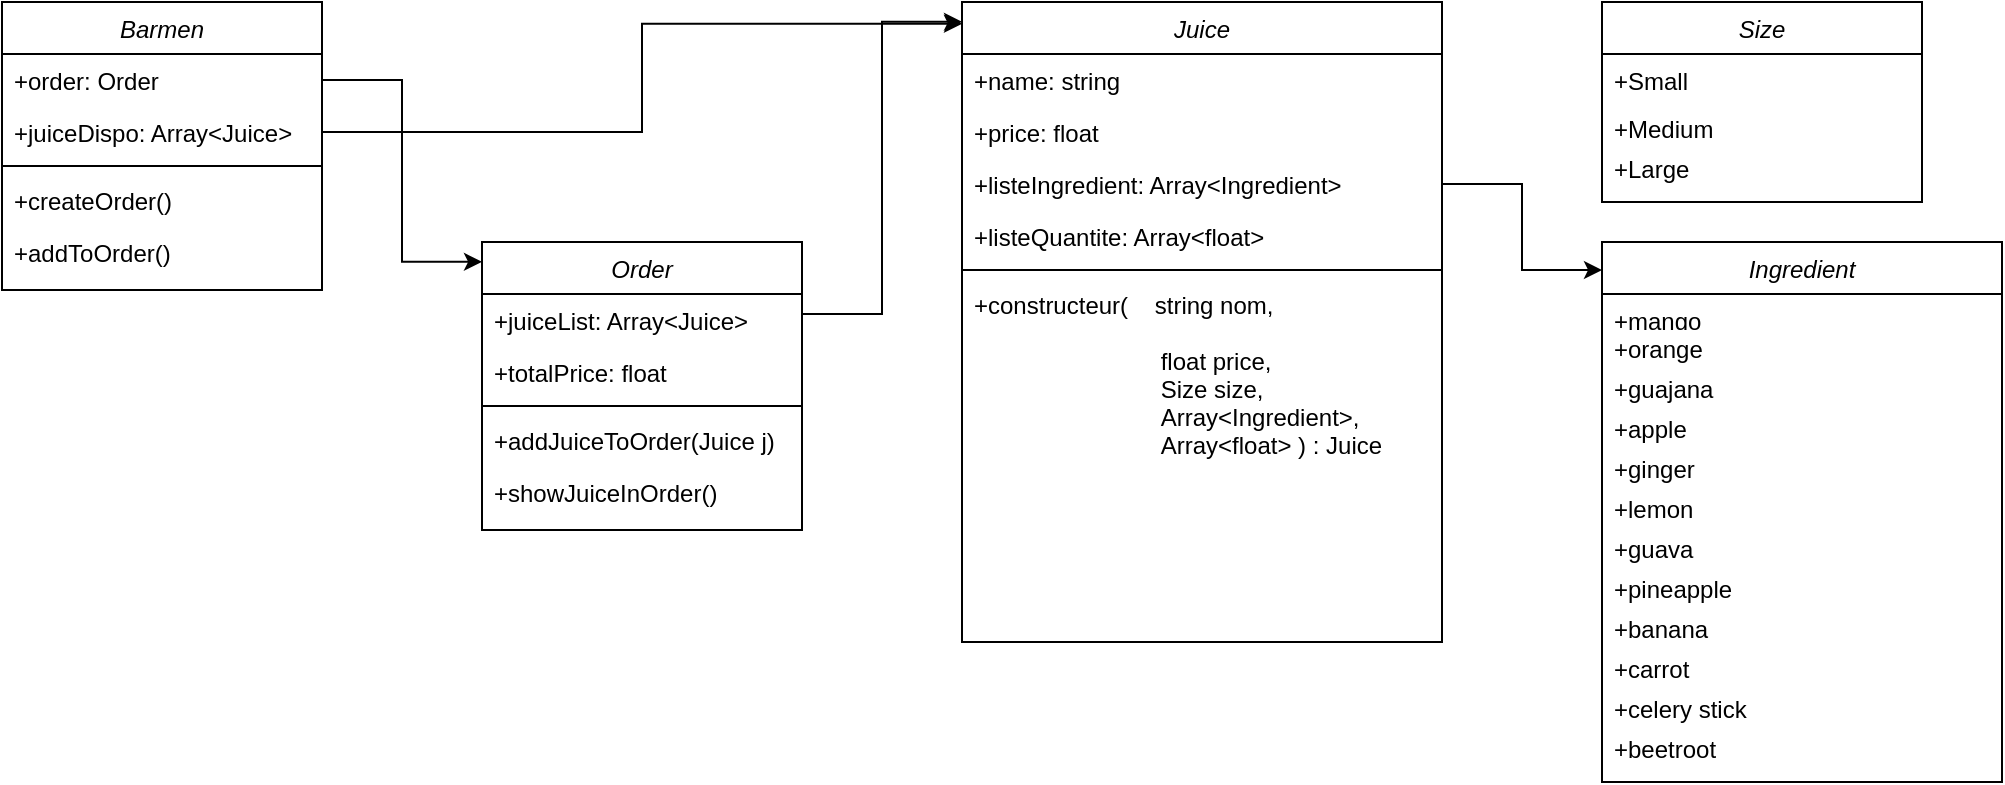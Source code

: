 <mxfile version="17.4.0" type="device"><diagram id="C5RBs43oDa-KdzZeNtuy" name="Page-1"><mxGraphModel dx="508" dy="563" grid="1" gridSize="10" guides="1" tooltips="1" connect="1" arrows="1" fold="1" page="1" pageScale="1" pageWidth="827" pageHeight="1169" math="0" shadow="0"><root><mxCell id="WIyWlLk6GJQsqaUBKTNV-0"/><mxCell id="WIyWlLk6GJQsqaUBKTNV-1" parent="WIyWlLk6GJQsqaUBKTNV-0"/><mxCell id="zkfFHV4jXpPFQw0GAbJ--0" value="Barmen" style="swimlane;fontStyle=2;align=center;verticalAlign=top;childLayout=stackLayout;horizontal=1;startSize=26;horizontalStack=0;resizeParent=1;resizeLast=0;collapsible=1;marginBottom=0;rounded=0;shadow=0;strokeWidth=1;" parent="WIyWlLk6GJQsqaUBKTNV-1" vertex="1"><mxGeometry x="40" width="160" height="144" as="geometry"><mxRectangle x="230" y="140" width="160" height="26" as="alternateBounds"/></mxGeometry></mxCell><mxCell id="zkfFHV4jXpPFQw0GAbJ--2" value="+order: Order" style="text;align=left;verticalAlign=top;spacingLeft=4;spacingRight=4;overflow=hidden;rotatable=0;points=[[0,0.5],[1,0.5]];portConstraint=eastwest;rounded=0;shadow=0;html=0;" parent="zkfFHV4jXpPFQw0GAbJ--0" vertex="1"><mxGeometry y="26" width="160" height="26" as="geometry"/></mxCell><mxCell id="2QrrVajePpnhhkMCN-5e-15" value="+juiceDispo: Array&lt;Juice&gt;" style="text;align=left;verticalAlign=top;spacingLeft=4;spacingRight=4;overflow=hidden;rotatable=0;points=[[0,0.5],[1,0.5]];portConstraint=eastwest;rounded=0;shadow=0;html=0;" vertex="1" parent="zkfFHV4jXpPFQw0GAbJ--0"><mxGeometry y="52" width="160" height="26" as="geometry"/></mxCell><mxCell id="zkfFHV4jXpPFQw0GAbJ--4" value="" style="line;html=1;strokeWidth=1;align=left;verticalAlign=middle;spacingTop=-1;spacingLeft=3;spacingRight=3;rotatable=0;labelPosition=right;points=[];portConstraint=eastwest;" parent="zkfFHV4jXpPFQw0GAbJ--0" vertex="1"><mxGeometry y="78" width="160" height="8" as="geometry"/></mxCell><mxCell id="2QrrVajePpnhhkMCN-5e-22" value="+createOrder()" style="text;align=left;verticalAlign=top;spacingLeft=4;spacingRight=4;overflow=hidden;rotatable=0;points=[[0,0.5],[1,0.5]];portConstraint=eastwest;rounded=0;shadow=0;html=0;" vertex="1" parent="zkfFHV4jXpPFQw0GAbJ--0"><mxGeometry y="86" width="160" height="26" as="geometry"/></mxCell><mxCell id="2QrrVajePpnhhkMCN-5e-23" value="+addToOrder()" style="text;align=left;verticalAlign=top;spacingLeft=4;spacingRight=4;overflow=hidden;rotatable=0;points=[[0,0.5],[1,0.5]];portConstraint=eastwest;rounded=0;shadow=0;html=0;" vertex="1" parent="zkfFHV4jXpPFQw0GAbJ--0"><mxGeometry y="112" width="160" height="26" as="geometry"/></mxCell><mxCell id="2QrrVajePpnhhkMCN-5e-6" value="Juice" style="swimlane;fontStyle=2;align=center;verticalAlign=top;childLayout=stackLayout;horizontal=1;startSize=26;horizontalStack=0;resizeParent=1;resizeLast=0;collapsible=1;marginBottom=0;rounded=0;shadow=0;strokeWidth=1;" vertex="1" parent="WIyWlLk6GJQsqaUBKTNV-1"><mxGeometry x="520" width="240" height="320" as="geometry"><mxRectangle x="230" y="140" width="160" height="26" as="alternateBounds"/></mxGeometry></mxCell><mxCell id="2QrrVajePpnhhkMCN-5e-7" value="+name: string" style="text;align=left;verticalAlign=top;spacingLeft=4;spacingRight=4;overflow=hidden;rotatable=0;points=[[0,0.5],[1,0.5]];portConstraint=eastwest;" vertex="1" parent="2QrrVajePpnhhkMCN-5e-6"><mxGeometry y="26" width="240" height="26" as="geometry"/></mxCell><mxCell id="2QrrVajePpnhhkMCN-5e-8" value="+price: float" style="text;align=left;verticalAlign=top;spacingLeft=4;spacingRight=4;overflow=hidden;rotatable=0;points=[[0,0.5],[1,0.5]];portConstraint=eastwest;rounded=0;shadow=0;html=0;" vertex="1" parent="2QrrVajePpnhhkMCN-5e-6"><mxGeometry y="52" width="240" height="26" as="geometry"/></mxCell><mxCell id="2QrrVajePpnhhkMCN-5e-9" value="+listeIngredient: Array&lt;Ingredient&gt;" style="text;align=left;verticalAlign=top;spacingLeft=4;spacingRight=4;overflow=hidden;rotatable=0;points=[[0,0.5],[1,0.5]];portConstraint=eastwest;rounded=0;shadow=0;html=0;" vertex="1" parent="2QrrVajePpnhhkMCN-5e-6"><mxGeometry y="78" width="240" height="26" as="geometry"/></mxCell><mxCell id="2QrrVajePpnhhkMCN-5e-13" value="+listeQuantite: Array&lt;float&gt;" style="text;align=left;verticalAlign=top;spacingLeft=4;spacingRight=4;overflow=hidden;rotatable=0;points=[[0,0.5],[1,0.5]];portConstraint=eastwest;rounded=0;shadow=0;html=0;" vertex="1" parent="2QrrVajePpnhhkMCN-5e-6"><mxGeometry y="104" width="240" height="26" as="geometry"/></mxCell><mxCell id="2QrrVajePpnhhkMCN-5e-10" value="" style="line;html=1;strokeWidth=1;align=left;verticalAlign=middle;spacingTop=-1;spacingLeft=3;spacingRight=3;rotatable=0;labelPosition=right;points=[];portConstraint=eastwest;" vertex="1" parent="2QrrVajePpnhhkMCN-5e-6"><mxGeometry y="130" width="240" height="8" as="geometry"/></mxCell><mxCell id="2QrrVajePpnhhkMCN-5e-11" value="+constructeur(    string nom,&#xA;&#xA;                            float price,&#xA;                            Size size,&#xA;                            Array&lt;Ingredient&gt;,&#xA;                            Array&lt;float&gt; ) : Juice" style="text;align=left;verticalAlign=top;spacingLeft=4;spacingRight=4;overflow=hidden;rotatable=0;points=[[0,0.5],[1,0.5]];portConstraint=eastwest;" vertex="1" parent="2QrrVajePpnhhkMCN-5e-6"><mxGeometry y="138" width="240" height="182" as="geometry"/></mxCell><mxCell id="2QrrVajePpnhhkMCN-5e-16" value="Order" style="swimlane;fontStyle=2;align=center;verticalAlign=top;childLayout=stackLayout;horizontal=1;startSize=26;horizontalStack=0;resizeParent=1;resizeLast=0;collapsible=1;marginBottom=0;rounded=0;shadow=0;strokeWidth=1;" vertex="1" parent="WIyWlLk6GJQsqaUBKTNV-1"><mxGeometry x="280" y="120" width="160" height="144" as="geometry"><mxRectangle x="230" y="140" width="160" height="26" as="alternateBounds"/></mxGeometry></mxCell><mxCell id="2QrrVajePpnhhkMCN-5e-17" value="+juiceList: Array&lt;Juice&gt;" style="text;align=left;verticalAlign=top;spacingLeft=4;spacingRight=4;overflow=hidden;rotatable=0;points=[[0,0.5],[1,0.5]];portConstraint=eastwest;" vertex="1" parent="2QrrVajePpnhhkMCN-5e-16"><mxGeometry y="26" width="160" height="26" as="geometry"/></mxCell><mxCell id="2QrrVajePpnhhkMCN-5e-19" value="+totalPrice: float" style="text;align=left;verticalAlign=top;spacingLeft=4;spacingRight=4;overflow=hidden;rotatable=0;points=[[0,0.5],[1,0.5]];portConstraint=eastwest;rounded=0;shadow=0;html=0;" vertex="1" parent="2QrrVajePpnhhkMCN-5e-16"><mxGeometry y="52" width="160" height="26" as="geometry"/></mxCell><mxCell id="2QrrVajePpnhhkMCN-5e-20" value="" style="line;html=1;strokeWidth=1;align=left;verticalAlign=middle;spacingTop=-1;spacingLeft=3;spacingRight=3;rotatable=0;labelPosition=right;points=[];portConstraint=eastwest;" vertex="1" parent="2QrrVajePpnhhkMCN-5e-16"><mxGeometry y="78" width="160" height="8" as="geometry"/></mxCell><mxCell id="2QrrVajePpnhhkMCN-5e-36" value="+addJuiceToOrder(Juice j)" style="text;align=left;verticalAlign=top;spacingLeft=4;spacingRight=4;overflow=hidden;rotatable=0;points=[[0,0.5],[1,0.5]];portConstraint=eastwest;rounded=0;shadow=0;html=0;" vertex="1" parent="2QrrVajePpnhhkMCN-5e-16"><mxGeometry y="86" width="160" height="26" as="geometry"/></mxCell><mxCell id="2QrrVajePpnhhkMCN-5e-37" value="+showJuiceInOrder()" style="text;align=left;verticalAlign=top;spacingLeft=4;spacingRight=4;overflow=hidden;rotatable=0;points=[[0,0.5],[1,0.5]];portConstraint=eastwest;rounded=0;shadow=0;html=0;" vertex="1" parent="2QrrVajePpnhhkMCN-5e-16"><mxGeometry y="112" width="160" height="26" as="geometry"/></mxCell><mxCell id="2QrrVajePpnhhkMCN-5e-38" value="Size" style="swimlane;fontStyle=2;align=center;verticalAlign=top;childLayout=stackLayout;horizontal=1;startSize=26;horizontalStack=0;resizeParent=1;resizeLast=0;collapsible=1;marginBottom=0;rounded=0;shadow=0;strokeWidth=1;" vertex="1" parent="WIyWlLk6GJQsqaUBKTNV-1"><mxGeometry x="840" width="160" height="100" as="geometry"><mxRectangle x="230" y="140" width="160" height="26" as="alternateBounds"/></mxGeometry></mxCell><mxCell id="2QrrVajePpnhhkMCN-5e-39" value="+Small" style="text;align=left;verticalAlign=top;spacingLeft=4;spacingRight=4;overflow=hidden;rotatable=0;points=[[0,0.5],[1,0.5]];portConstraint=eastwest;" vertex="1" parent="2QrrVajePpnhhkMCN-5e-38"><mxGeometry y="26" width="160" height="24" as="geometry"/></mxCell><mxCell id="2QrrVajePpnhhkMCN-5e-41" value="+Medium" style="text;align=left;verticalAlign=top;spacingLeft=4;spacingRight=4;overflow=hidden;rotatable=0;points=[[0,0.5],[1,0.5]];portConstraint=eastwest;" vertex="1" parent="2QrrVajePpnhhkMCN-5e-38"><mxGeometry y="50" width="160" height="20" as="geometry"/></mxCell><mxCell id="2QrrVajePpnhhkMCN-5e-40" value="+Large" style="text;align=left;verticalAlign=top;spacingLeft=4;spacingRight=4;overflow=hidden;rotatable=0;points=[[0,0.5],[1,0.5]];portConstraint=eastwest;" vertex="1" parent="2QrrVajePpnhhkMCN-5e-38"><mxGeometry y="70" width="160" height="20" as="geometry"/></mxCell><mxCell id="2QrrVajePpnhhkMCN-5e-0" value="Ingredient" style="swimlane;fontStyle=2;align=center;verticalAlign=top;childLayout=stackLayout;horizontal=1;startSize=26;horizontalStack=0;resizeParent=1;resizeLast=0;collapsible=1;marginBottom=0;rounded=0;shadow=0;strokeWidth=1;" vertex="1" parent="WIyWlLk6GJQsqaUBKTNV-1"><mxGeometry x="840" y="120" width="200" height="270" as="geometry"><mxRectangle x="230" y="140" width="160" height="26" as="alternateBounds"/></mxGeometry></mxCell><mxCell id="2QrrVajePpnhhkMCN-5e-1" value="+mango" style="text;align=left;verticalAlign=top;spacingLeft=4;spacingRight=4;overflow=hidden;rotatable=0;points=[[0,0.5],[1,0.5]];portConstraint=eastwest;" vertex="1" parent="2QrrVajePpnhhkMCN-5e-0"><mxGeometry y="26" width="200" height="14" as="geometry"/></mxCell><mxCell id="2QrrVajePpnhhkMCN-5e-25" value="+orange" style="text;align=left;verticalAlign=top;spacingLeft=4;spacingRight=4;overflow=hidden;rotatable=0;points=[[0,0.5],[1,0.5]];portConstraint=eastwest;" vertex="1" parent="2QrrVajePpnhhkMCN-5e-0"><mxGeometry y="40" width="200" height="20" as="geometry"/></mxCell><mxCell id="2QrrVajePpnhhkMCN-5e-26" value="+guajana" style="text;align=left;verticalAlign=top;spacingLeft=4;spacingRight=4;overflow=hidden;rotatable=0;points=[[0,0.5],[1,0.5]];portConstraint=eastwest;" vertex="1" parent="2QrrVajePpnhhkMCN-5e-0"><mxGeometry y="60" width="200" height="20" as="geometry"/></mxCell><mxCell id="2QrrVajePpnhhkMCN-5e-27" value="+apple" style="text;align=left;verticalAlign=top;spacingLeft=4;spacingRight=4;overflow=hidden;rotatable=0;points=[[0,0.5],[1,0.5]];portConstraint=eastwest;" vertex="1" parent="2QrrVajePpnhhkMCN-5e-0"><mxGeometry y="80" width="200" height="20" as="geometry"/></mxCell><mxCell id="2QrrVajePpnhhkMCN-5e-28" value="+ginger" style="text;align=left;verticalAlign=top;spacingLeft=4;spacingRight=4;overflow=hidden;rotatable=0;points=[[0,0.5],[1,0.5]];portConstraint=eastwest;" vertex="1" parent="2QrrVajePpnhhkMCN-5e-0"><mxGeometry y="100" width="200" height="20" as="geometry"/></mxCell><mxCell id="2QrrVajePpnhhkMCN-5e-29" value="+lemon" style="text;align=left;verticalAlign=top;spacingLeft=4;spacingRight=4;overflow=hidden;rotatable=0;points=[[0,0.5],[1,0.5]];portConstraint=eastwest;" vertex="1" parent="2QrrVajePpnhhkMCN-5e-0"><mxGeometry y="120" width="200" height="20" as="geometry"/></mxCell><mxCell id="2QrrVajePpnhhkMCN-5e-30" value="+guava" style="text;align=left;verticalAlign=top;spacingLeft=4;spacingRight=4;overflow=hidden;rotatable=0;points=[[0,0.5],[1,0.5]];portConstraint=eastwest;" vertex="1" parent="2QrrVajePpnhhkMCN-5e-0"><mxGeometry y="140" width="200" height="20" as="geometry"/></mxCell><mxCell id="2QrrVajePpnhhkMCN-5e-31" value="+pineapple" style="text;align=left;verticalAlign=top;spacingLeft=4;spacingRight=4;overflow=hidden;rotatable=0;points=[[0,0.5],[1,0.5]];portConstraint=eastwest;" vertex="1" parent="2QrrVajePpnhhkMCN-5e-0"><mxGeometry y="160" width="200" height="20" as="geometry"/></mxCell><mxCell id="2QrrVajePpnhhkMCN-5e-32" value="+banana" style="text;align=left;verticalAlign=top;spacingLeft=4;spacingRight=4;overflow=hidden;rotatable=0;points=[[0,0.5],[1,0.5]];portConstraint=eastwest;" vertex="1" parent="2QrrVajePpnhhkMCN-5e-0"><mxGeometry y="180" width="200" height="20" as="geometry"/></mxCell><mxCell id="2QrrVajePpnhhkMCN-5e-33" value="+carrot" style="text;align=left;verticalAlign=top;spacingLeft=4;spacingRight=4;overflow=hidden;rotatable=0;points=[[0,0.5],[1,0.5]];portConstraint=eastwest;" vertex="1" parent="2QrrVajePpnhhkMCN-5e-0"><mxGeometry y="200" width="200" height="20" as="geometry"/></mxCell><mxCell id="2QrrVajePpnhhkMCN-5e-34" value="+celery stick" style="text;align=left;verticalAlign=top;spacingLeft=4;spacingRight=4;overflow=hidden;rotatable=0;points=[[0,0.5],[1,0.5]];portConstraint=eastwest;" vertex="1" parent="2QrrVajePpnhhkMCN-5e-0"><mxGeometry y="220" width="200" height="20" as="geometry"/></mxCell><mxCell id="2QrrVajePpnhhkMCN-5e-35" value="+beetroot" style="text;align=left;verticalAlign=top;spacingLeft=4;spacingRight=4;overflow=hidden;rotatable=0;points=[[0,0.5],[1,0.5]];portConstraint=eastwest;" vertex="1" parent="2QrrVajePpnhhkMCN-5e-0"><mxGeometry y="240" width="200" height="20" as="geometry"/></mxCell><mxCell id="2QrrVajePpnhhkMCN-5e-52" style="edgeStyle=orthogonalEdgeStyle;rounded=0;orthogonalLoop=1;jettySize=auto;html=1;entryX=0;entryY=0.069;entryDx=0;entryDy=0;entryPerimeter=0;exitX=1;exitY=0.5;exitDx=0;exitDy=0;" edge="1" parent="WIyWlLk6GJQsqaUBKTNV-1" source="zkfFHV4jXpPFQw0GAbJ--2" target="2QrrVajePpnhhkMCN-5e-16"><mxGeometry relative="1" as="geometry"><mxPoint x="210" y="75" as="sourcePoint"/><mxPoint x="530.96" y="23.12" as="targetPoint"/></mxGeometry></mxCell><mxCell id="2QrrVajePpnhhkMCN-5e-53" style="edgeStyle=orthogonalEdgeStyle;rounded=0;orthogonalLoop=1;jettySize=auto;html=1;entryX=0;entryY=0.031;entryDx=0;entryDy=0;entryPerimeter=0;exitX=1;exitY=0.25;exitDx=0;exitDy=0;" edge="1" parent="WIyWlLk6GJQsqaUBKTNV-1" source="2QrrVajePpnhhkMCN-5e-16" target="2QrrVajePpnhhkMCN-5e-6"><mxGeometry relative="1" as="geometry"><mxPoint x="210" y="75" as="sourcePoint"/><mxPoint x="530.96" y="23.12" as="targetPoint"/><Array as="points"><mxPoint x="480" y="156"/><mxPoint x="480" y="10"/></Array></mxGeometry></mxCell><mxCell id="2QrrVajePpnhhkMCN-5e-54" style="edgeStyle=orthogonalEdgeStyle;rounded=0;orthogonalLoop=1;jettySize=auto;html=1;entryX=0;entryY=0.034;entryDx=0;entryDy=0;entryPerimeter=0;" edge="1" parent="WIyWlLk6GJQsqaUBKTNV-1" source="2QrrVajePpnhhkMCN-5e-15" target="2QrrVajePpnhhkMCN-5e-6"><mxGeometry relative="1" as="geometry"/></mxCell><mxCell id="2QrrVajePpnhhkMCN-5e-55" style="edgeStyle=orthogonalEdgeStyle;rounded=0;orthogonalLoop=1;jettySize=auto;html=1;entryX=0;entryY=0.052;entryDx=0;entryDy=0;entryPerimeter=0;" edge="1" parent="WIyWlLk6GJQsqaUBKTNV-1" source="2QrrVajePpnhhkMCN-5e-9" target="2QrrVajePpnhhkMCN-5e-0"><mxGeometry relative="1" as="geometry"/></mxCell></root></mxGraphModel></diagram></mxfile>